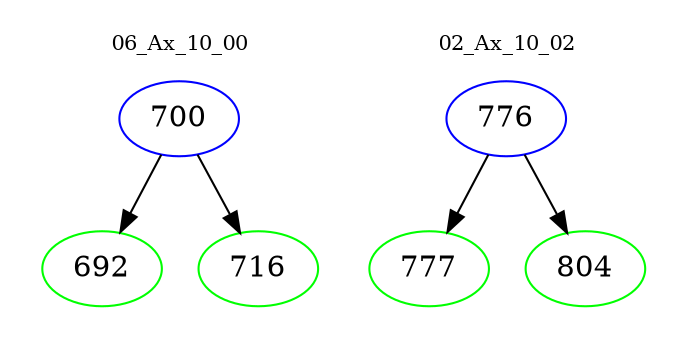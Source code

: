 digraph{
subgraph cluster_0 {
color = white
label = "06_Ax_10_00";
fontsize=10;
T0_700 [label="700", color="blue"]
T0_700 -> T0_692 [color="black"]
T0_692 [label="692", color="green"]
T0_700 -> T0_716 [color="black"]
T0_716 [label="716", color="green"]
}
subgraph cluster_1 {
color = white
label = "02_Ax_10_02";
fontsize=10;
T1_776 [label="776", color="blue"]
T1_776 -> T1_777 [color="black"]
T1_777 [label="777", color="green"]
T1_776 -> T1_804 [color="black"]
T1_804 [label="804", color="green"]
}
}

